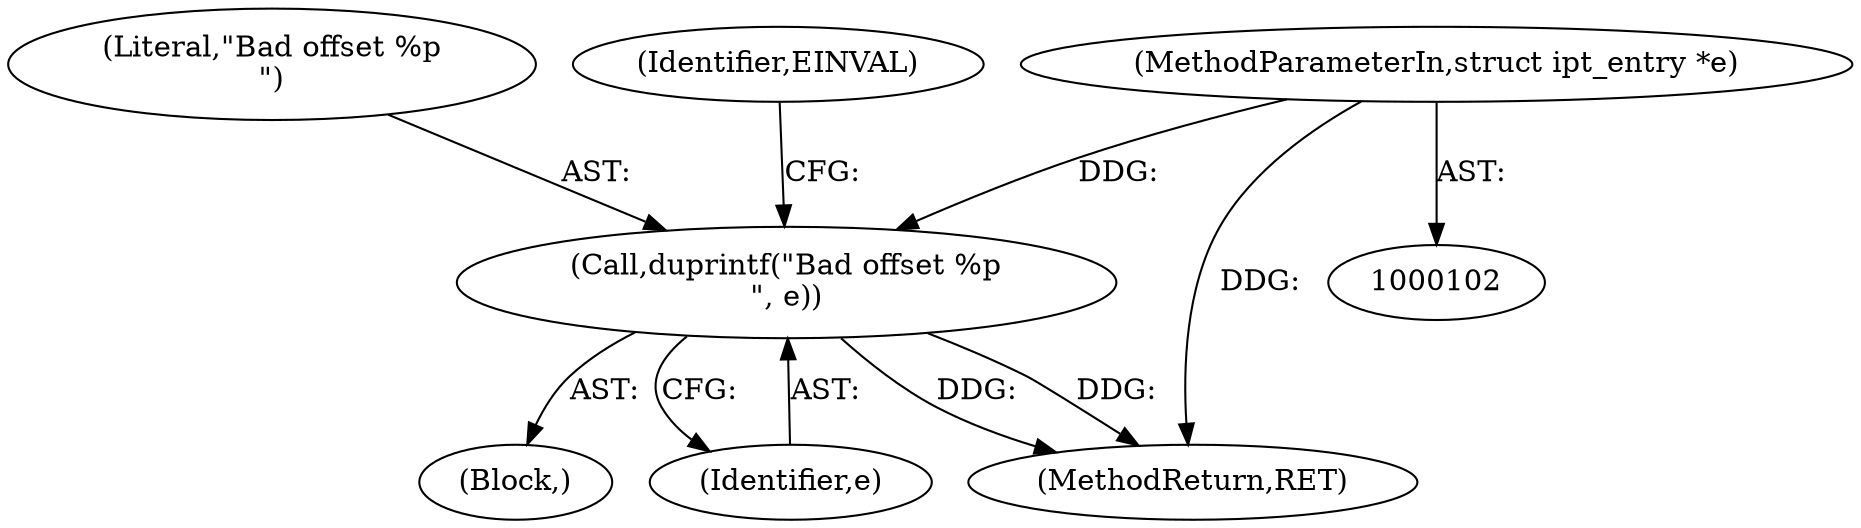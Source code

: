 digraph "0_linux_ce683e5f9d045e5d67d1312a42b359cb2ab2a13c_2@pointer" {
"1000103" [label="(MethodParameterIn,struct ipt_entry *e)"];
"1000114" [label="(Call,duprintf(\"Bad offset %p\n\", e))"];
"1000113" [label="(Block,)"];
"1000116" [label="(Identifier,e)"];
"1000115" [label="(Literal,\"Bad offset %p\n\")"];
"1000239" [label="(MethodReturn,RET)"];
"1000114" [label="(Call,duprintf(\"Bad offset %p\n\", e))"];
"1000103" [label="(MethodParameterIn,struct ipt_entry *e)"];
"1000119" [label="(Identifier,EINVAL)"];
"1000103" -> "1000102"  [label="AST: "];
"1000103" -> "1000239"  [label="DDG: "];
"1000103" -> "1000114"  [label="DDG: "];
"1000114" -> "1000113"  [label="AST: "];
"1000114" -> "1000116"  [label="CFG: "];
"1000115" -> "1000114"  [label="AST: "];
"1000116" -> "1000114"  [label="AST: "];
"1000119" -> "1000114"  [label="CFG: "];
"1000114" -> "1000239"  [label="DDG: "];
"1000114" -> "1000239"  [label="DDG: "];
}
